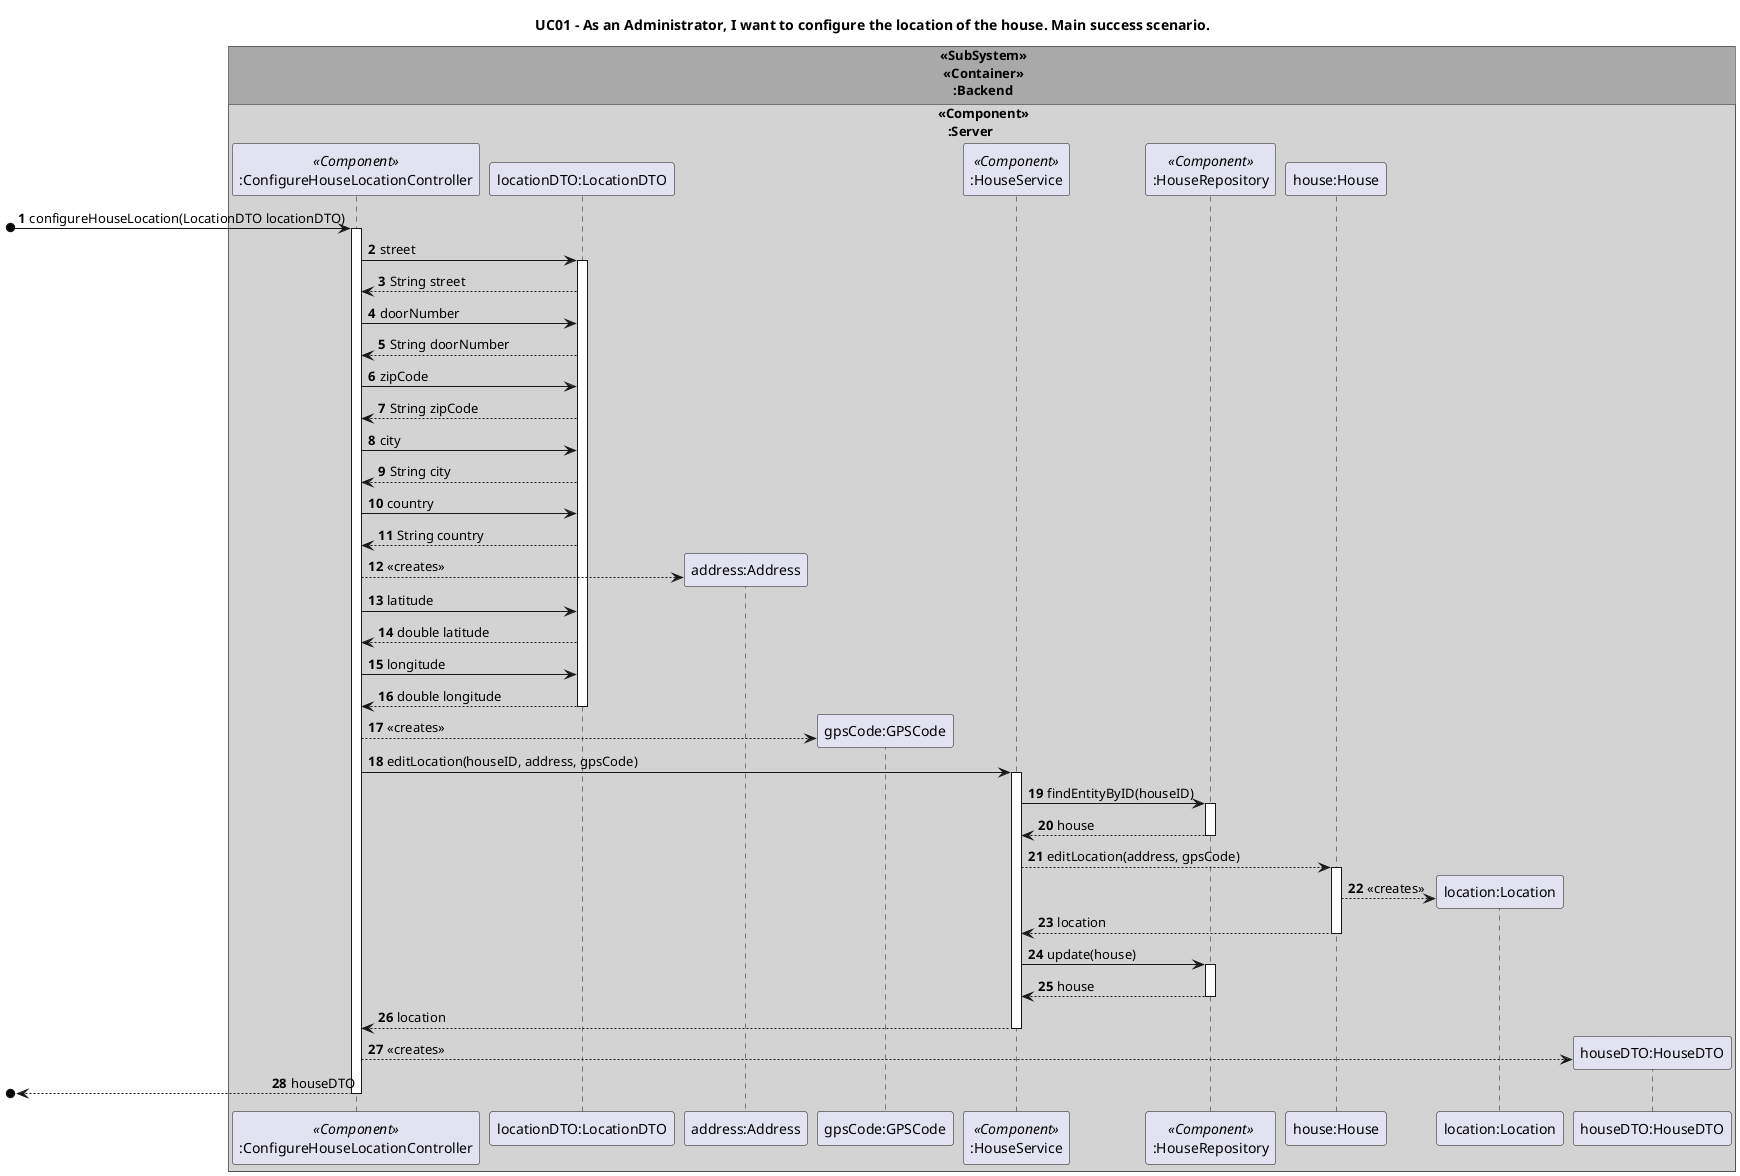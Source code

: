 @startuml
title UC01 - As an Administrator, I want to configure the location of the house. Main success scenario.

autonumber

!pragma teoz true

box " <<SubSystem>>\n  <<Container>>\n     :Backend " #DarkGrey
box " <<Component>>\n    :Server" #LightGrey
participant ":ConfigureHouseLocationController" as US01Ctrl <<Component>>
participant "locationDTO:LocationDTO" as LocationDTO
participant "address:Address" as Address
participant "gpsCode:GPSCode" as GPSCode
participant ":HouseService" as HouseService <<Component>>
participant ":HouseRepository" as HouseRepository <<Component>>
participant "house:House" as House
participant "location:Location" as Location
participant "houseDTO:HouseDTO" as HouseDTO
end box
end box


[o-> US01Ctrl: configureHouseLocation(LocationDTO locationDTO)
activate US01Ctrl
US01Ctrl -> LocationDTO: street
activate LocationDTO
LocationDTO --> US01Ctrl: String street
US01Ctrl -> LocationDTO: doorNumber
LocationDTO --> US01Ctrl: String doorNumber
US01Ctrl -> LocationDTO: zipCode
LocationDTO --> US01Ctrl: String zipCode
US01Ctrl -> LocationDTO: city
LocationDTO --> US01Ctrl: String city
US01Ctrl -> LocationDTO: country
LocationDTO --> US01Ctrl: String country
US01Ctrl --> Address** : <<creates>>
US01Ctrl -> LocationDTO: latitude
LocationDTO --> US01Ctrl: double latitude
US01Ctrl -> LocationDTO: longitude
LocationDTO --> US01Ctrl: double longitude
deactivate LocationDTO
US01Ctrl --> GPSCode** : <<creates>>


US01Ctrl -> HouseService: editLocation(houseID, address, gpsCode)
activate HouseService
HouseService -> HouseRepository: findEntityByID(houseID)
activate HouseRepository
HouseRepository --> HouseService: house
deactivate HouseRepository
HouseService --> House: editLocation(address, gpsCode)
activate House
House --> Location** : <<creates>>
House --> HouseService: location
deactivate House
HouseService -> HouseRepository: update(house)
activate HouseRepository
HouseRepository --> HouseService: house
deactivate HouseRepository
HouseService --> US01Ctrl: location
deactivate HouseService

US01Ctrl --> HouseDTO** : <<creates>>
[o<-- US01Ctrl: houseDTO
deactivate US01Ctrl


@enduml